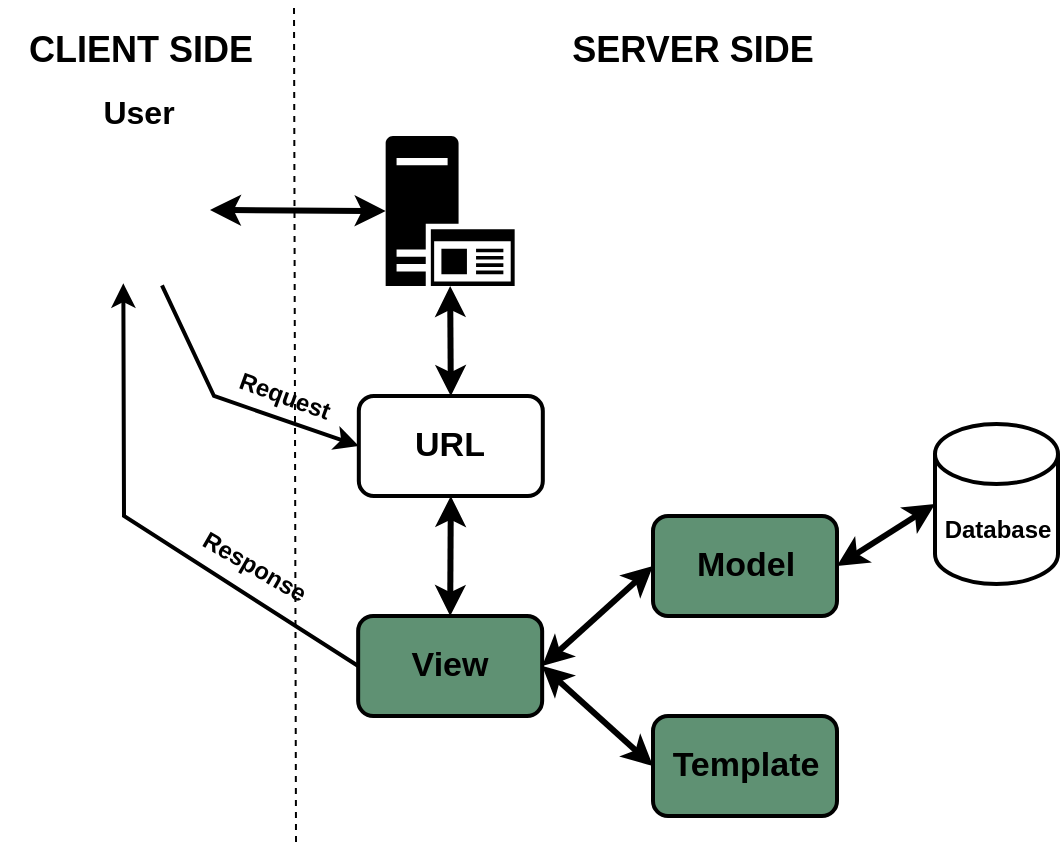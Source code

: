 <mxfile version="21.0.6" type="device"><diagram id="c_W1EC_XRka1egMsSRd7" name="Page-1"><mxGraphModel dx="1176" dy="650" grid="1" gridSize="10" guides="1" tooltips="1" connect="1" arrows="1" fold="1" page="1" pageScale="1" pageWidth="827" pageHeight="1169" math="0" shadow="0"><root><mxCell id="0"/><mxCell id="1" parent="0"/><mxCell id="YVABjPkp3l1MNAX-wB4v-5" value="" style="shape=image;verticalLabelPosition=bottom;labelBackgroundColor=default;verticalAlign=top;aspect=fixed;imageAspect=0;image=https://cdn-icons-png.flaticon.com/512/1077/1077114.png;" vertex="1" parent="1"><mxGeometry x="184" y="99" width="70" height="70" as="geometry"/></mxCell><mxCell id="YVABjPkp3l1MNAX-wB4v-52" value="" style="sketch=0;aspect=fixed;pointerEvents=1;shadow=0;dashed=0;html=1;strokeColor=none;labelPosition=center;verticalLabelPosition=bottom;verticalAlign=top;align=center;fillColor=#000000;shape=mxgraph.mscae.enterprise.application_server2" vertex="1" parent="1"><mxGeometry x="341.83" y="97" width="64.5" height="75" as="geometry"/></mxCell><mxCell id="YVABjPkp3l1MNAX-wB4v-56" value="" style="shape=image;verticalLabelPosition=bottom;labelBackgroundColor=default;verticalAlign=top;aspect=fixed;imageAspect=0;image=https://cdn.freebiesupply.com/logos/thumbs/2x/django-community-logo.png;imageBackground=none;" vertex="1" parent="1"><mxGeometry x="324.08" y="51" width="86.67" height="65" as="geometry"/></mxCell><mxCell id="YVABjPkp3l1MNAX-wB4v-58" value="" style="endArrow=classic;startArrow=classic;html=1;rounded=0;exitX=1;exitY=0.5;exitDx=0;exitDy=0;entryX=0;entryY=0.5;entryDx=0;entryDy=0;entryPerimeter=0;strokeWidth=3;" edge="1" parent="1" source="YVABjPkp3l1MNAX-wB4v-5" target="YVABjPkp3l1MNAX-wB4v-52"><mxGeometry width="50" height="50" relative="1" as="geometry"><mxPoint x="396" y="87" as="sourcePoint"/><mxPoint x="446" y="37" as="targetPoint"/></mxGeometry></mxCell><mxCell id="YVABjPkp3l1MNAX-wB4v-59" value="&lt;b&gt;&lt;font style=&quot;font-size: 17px;&quot;&gt;URL&lt;/font&gt;&lt;/b&gt;" style="rounded=1;whiteSpace=wrap;html=1;strokeWidth=2;" vertex="1" parent="1"><mxGeometry x="328.41" y="227" width="92" height="50" as="geometry"/></mxCell><mxCell id="YVABjPkp3l1MNAX-wB4v-60" value="&lt;b&gt;&lt;font style=&quot;font-size: 17px;&quot;&gt;View&lt;/font&gt;&lt;/b&gt;" style="rounded=1;whiteSpace=wrap;html=1;strokeWidth=2;fillColor=#5F9173;" vertex="1" parent="1"><mxGeometry x="328.08" y="337" width="92" height="50" as="geometry"/></mxCell><mxCell id="YVABjPkp3l1MNAX-wB4v-61" value="&lt;b&gt;&lt;font style=&quot;font-size: 17px;&quot;&gt;Model&lt;/font&gt;&lt;/b&gt;" style="rounded=1;whiteSpace=wrap;html=1;strokeWidth=2;fillColor=#5F9173;" vertex="1" parent="1"><mxGeometry x="475.5" y="287" width="92" height="50" as="geometry"/></mxCell><mxCell id="YVABjPkp3l1MNAX-wB4v-62" value="&lt;b&gt;&lt;font style=&quot;font-size: 17px;&quot;&gt;Template&lt;/font&gt;&lt;/b&gt;" style="rounded=1;whiteSpace=wrap;html=1;strokeWidth=2;fillColor=#5F9173;" vertex="1" parent="1"><mxGeometry x="475.5" y="387" width="92" height="50" as="geometry"/></mxCell><mxCell id="YVABjPkp3l1MNAX-wB4v-63" value="&lt;b&gt;&lt;font style=&quot;font-size: 12px;&quot;&gt;Database&lt;/font&gt;&lt;/b&gt;" style="shape=cylinder3;whiteSpace=wrap;html=1;boundedLbl=1;backgroundOutline=1;size=15;strokeWidth=2;" vertex="1" parent="1"><mxGeometry x="616.5" y="241" width="61.5" height="80" as="geometry"/></mxCell><mxCell id="YVABjPkp3l1MNAX-wB4v-65" value="" style="endArrow=classic;html=1;rounded=0;exitX=0.657;exitY=1.038;exitDx=0;exitDy=0;exitPerimeter=0;entryX=0;entryY=0.5;entryDx=0;entryDy=0;strokeWidth=2;" edge="1" parent="1" source="YVABjPkp3l1MNAX-wB4v-5" target="YVABjPkp3l1MNAX-wB4v-59"><mxGeometry width="50" height="50" relative="1" as="geometry"><mxPoint x="406" y="367" as="sourcePoint"/><mxPoint x="456" y="317" as="targetPoint"/><Array as="points"><mxPoint x="256" y="227"/></Array></mxGeometry></mxCell><mxCell id="YVABjPkp3l1MNAX-wB4v-66" value="" style="endArrow=classic;html=1;rounded=0;exitX=0;exitY=0.5;exitDx=0;exitDy=0;entryX=0.381;entryY=1.024;entryDx=0;entryDy=0;strokeWidth=2;entryPerimeter=0;" edge="1" parent="1" source="YVABjPkp3l1MNAX-wB4v-60" target="YVABjPkp3l1MNAX-wB4v-5"><mxGeometry width="50" height="50" relative="1" as="geometry"><mxPoint x="234" y="201" as="sourcePoint"/><mxPoint x="339" y="262" as="targetPoint"/><Array as="points"><mxPoint x="211" y="287"/></Array></mxGeometry></mxCell><mxCell id="YVABjPkp3l1MNAX-wB4v-67" value="&lt;font size=&quot;1&quot; style=&quot;&quot;&gt;&lt;b style=&quot;font-size: 12px;&quot;&gt;Request&lt;/b&gt;&lt;/font&gt;" style="text;html=1;align=center;verticalAlign=middle;resizable=0;points=[];autosize=1;strokeColor=none;fillColor=none;rotation=20;" vertex="1" parent="1"><mxGeometry x="256" y="212" width="70" height="30" as="geometry"/></mxCell><mxCell id="YVABjPkp3l1MNAX-wB4v-68" value="&lt;font size=&quot;1&quot; style=&quot;&quot;&gt;&lt;b style=&quot;font-size: 12px;&quot;&gt;Response&lt;/b&gt;&lt;/font&gt;" style="text;html=1;align=center;verticalAlign=middle;resizable=0;points=[];autosize=1;strokeColor=none;fillColor=none;rotation=30;" vertex="1" parent="1"><mxGeometry x="235.5" y="297" width="80" height="30" as="geometry"/></mxCell><mxCell id="YVABjPkp3l1MNAX-wB4v-69" value="&lt;font size=&quot;1&quot; style=&quot;&quot;&gt;&lt;b style=&quot;font-size: 16px;&quot;&gt;User&lt;/b&gt;&lt;/font&gt;" style="text;html=1;align=center;verticalAlign=middle;resizable=0;points=[];autosize=1;strokeColor=none;fillColor=none;rotation=0;" vertex="1" parent="1"><mxGeometry x="188" y="70" width="60" height="30" as="geometry"/></mxCell><mxCell id="YVABjPkp3l1MNAX-wB4v-70" value="" style="endArrow=classic;startArrow=classic;html=1;rounded=0;exitX=0.5;exitY=0;exitDx=0;exitDy=0;strokeWidth=3;entryX=0.5;entryY=1;entryDx=0;entryDy=0;entryPerimeter=0;" edge="1" parent="1" source="YVABjPkp3l1MNAX-wB4v-59" target="YVABjPkp3l1MNAX-wB4v-52"><mxGeometry width="50" height="50" relative="1" as="geometry"><mxPoint x="264" y="132" as="sourcePoint"/><mxPoint x="349" y="132" as="targetPoint"/></mxGeometry></mxCell><mxCell id="YVABjPkp3l1MNAX-wB4v-71" value="" style="endArrow=classic;startArrow=classic;html=1;rounded=0;exitX=0.5;exitY=0;exitDx=0;exitDy=0;strokeWidth=3;entryX=0.5;entryY=1;entryDx=0;entryDy=0;" edge="1" parent="1" source="YVABjPkp3l1MNAX-wB4v-60" target="YVABjPkp3l1MNAX-wB4v-59"><mxGeometry width="50" height="50" relative="1" as="geometry"><mxPoint x="372.57" y="362" as="sourcePoint"/><mxPoint x="372.57" y="287" as="targetPoint"/></mxGeometry></mxCell><mxCell id="YVABjPkp3l1MNAX-wB4v-72" value="" style="endArrow=classic;startArrow=classic;html=1;rounded=0;exitX=1;exitY=0.5;exitDx=0;exitDy=0;strokeWidth=3;entryX=0;entryY=0.5;entryDx=0;entryDy=0;" edge="1" parent="1" source="YVABjPkp3l1MNAX-wB4v-60" target="YVABjPkp3l1MNAX-wB4v-62"><mxGeometry width="50" height="50" relative="1" as="geometry"><mxPoint x="384" y="347" as="sourcePoint"/><mxPoint x="384" y="287" as="targetPoint"/></mxGeometry></mxCell><mxCell id="YVABjPkp3l1MNAX-wB4v-73" value="" style="endArrow=classic;startArrow=classic;html=1;rounded=0;exitX=1;exitY=0.5;exitDx=0;exitDy=0;strokeWidth=3;entryX=0;entryY=0.5;entryDx=0;entryDy=0;" edge="1" parent="1" source="YVABjPkp3l1MNAX-wB4v-60" target="YVABjPkp3l1MNAX-wB4v-61"><mxGeometry width="50" height="50" relative="1" as="geometry"><mxPoint x="394" y="357" as="sourcePoint"/><mxPoint x="394" y="297" as="targetPoint"/></mxGeometry></mxCell><mxCell id="YVABjPkp3l1MNAX-wB4v-74" value="" style="endArrow=none;dashed=1;html=1;rounded=0;strokeWidth=1;" edge="1" parent="1"><mxGeometry width="50" height="50" relative="1" as="geometry"><mxPoint x="297" y="450" as="sourcePoint"/><mxPoint x="296" y="30" as="targetPoint"/></mxGeometry></mxCell><mxCell id="YVABjPkp3l1MNAX-wB4v-75" value="" style="endArrow=classic;startArrow=classic;html=1;rounded=0;exitX=1;exitY=0.5;exitDx=0;exitDy=0;strokeWidth=3;entryX=0;entryY=0.5;entryDx=0;entryDy=0;entryPerimeter=0;" edge="1" parent="1" source="YVABjPkp3l1MNAX-wB4v-61" target="YVABjPkp3l1MNAX-wB4v-63"><mxGeometry width="50" height="50" relative="1" as="geometry"><mxPoint x="430" y="372" as="sourcePoint"/><mxPoint x="486" y="322" as="targetPoint"/></mxGeometry></mxCell><mxCell id="YVABjPkp3l1MNAX-wB4v-77" value="&lt;font size=&quot;1&quot; style=&quot;&quot;&gt;&lt;b style=&quot;font-size: 18px;&quot;&gt;SERVER SIDE&lt;/b&gt;&lt;/font&gt;" style="text;html=1;align=center;verticalAlign=middle;resizable=0;points=[];autosize=1;strokeColor=none;fillColor=none;rotation=0;" vertex="1" parent="1"><mxGeometry x="425" y="34" width="140" height="40" as="geometry"/></mxCell><mxCell id="YVABjPkp3l1MNAX-wB4v-78" value="&lt;span style=&quot;font-size: 18px;&quot;&gt;&lt;b&gt;CLIENT SIDE&lt;/b&gt;&lt;/span&gt;" style="text;html=1;align=center;verticalAlign=middle;resizable=0;points=[];autosize=1;strokeColor=none;fillColor=none;rotation=0;" vertex="1" parent="1"><mxGeometry x="149" y="34" width="140" height="40" as="geometry"/></mxCell></root></mxGraphModel></diagram></mxfile>